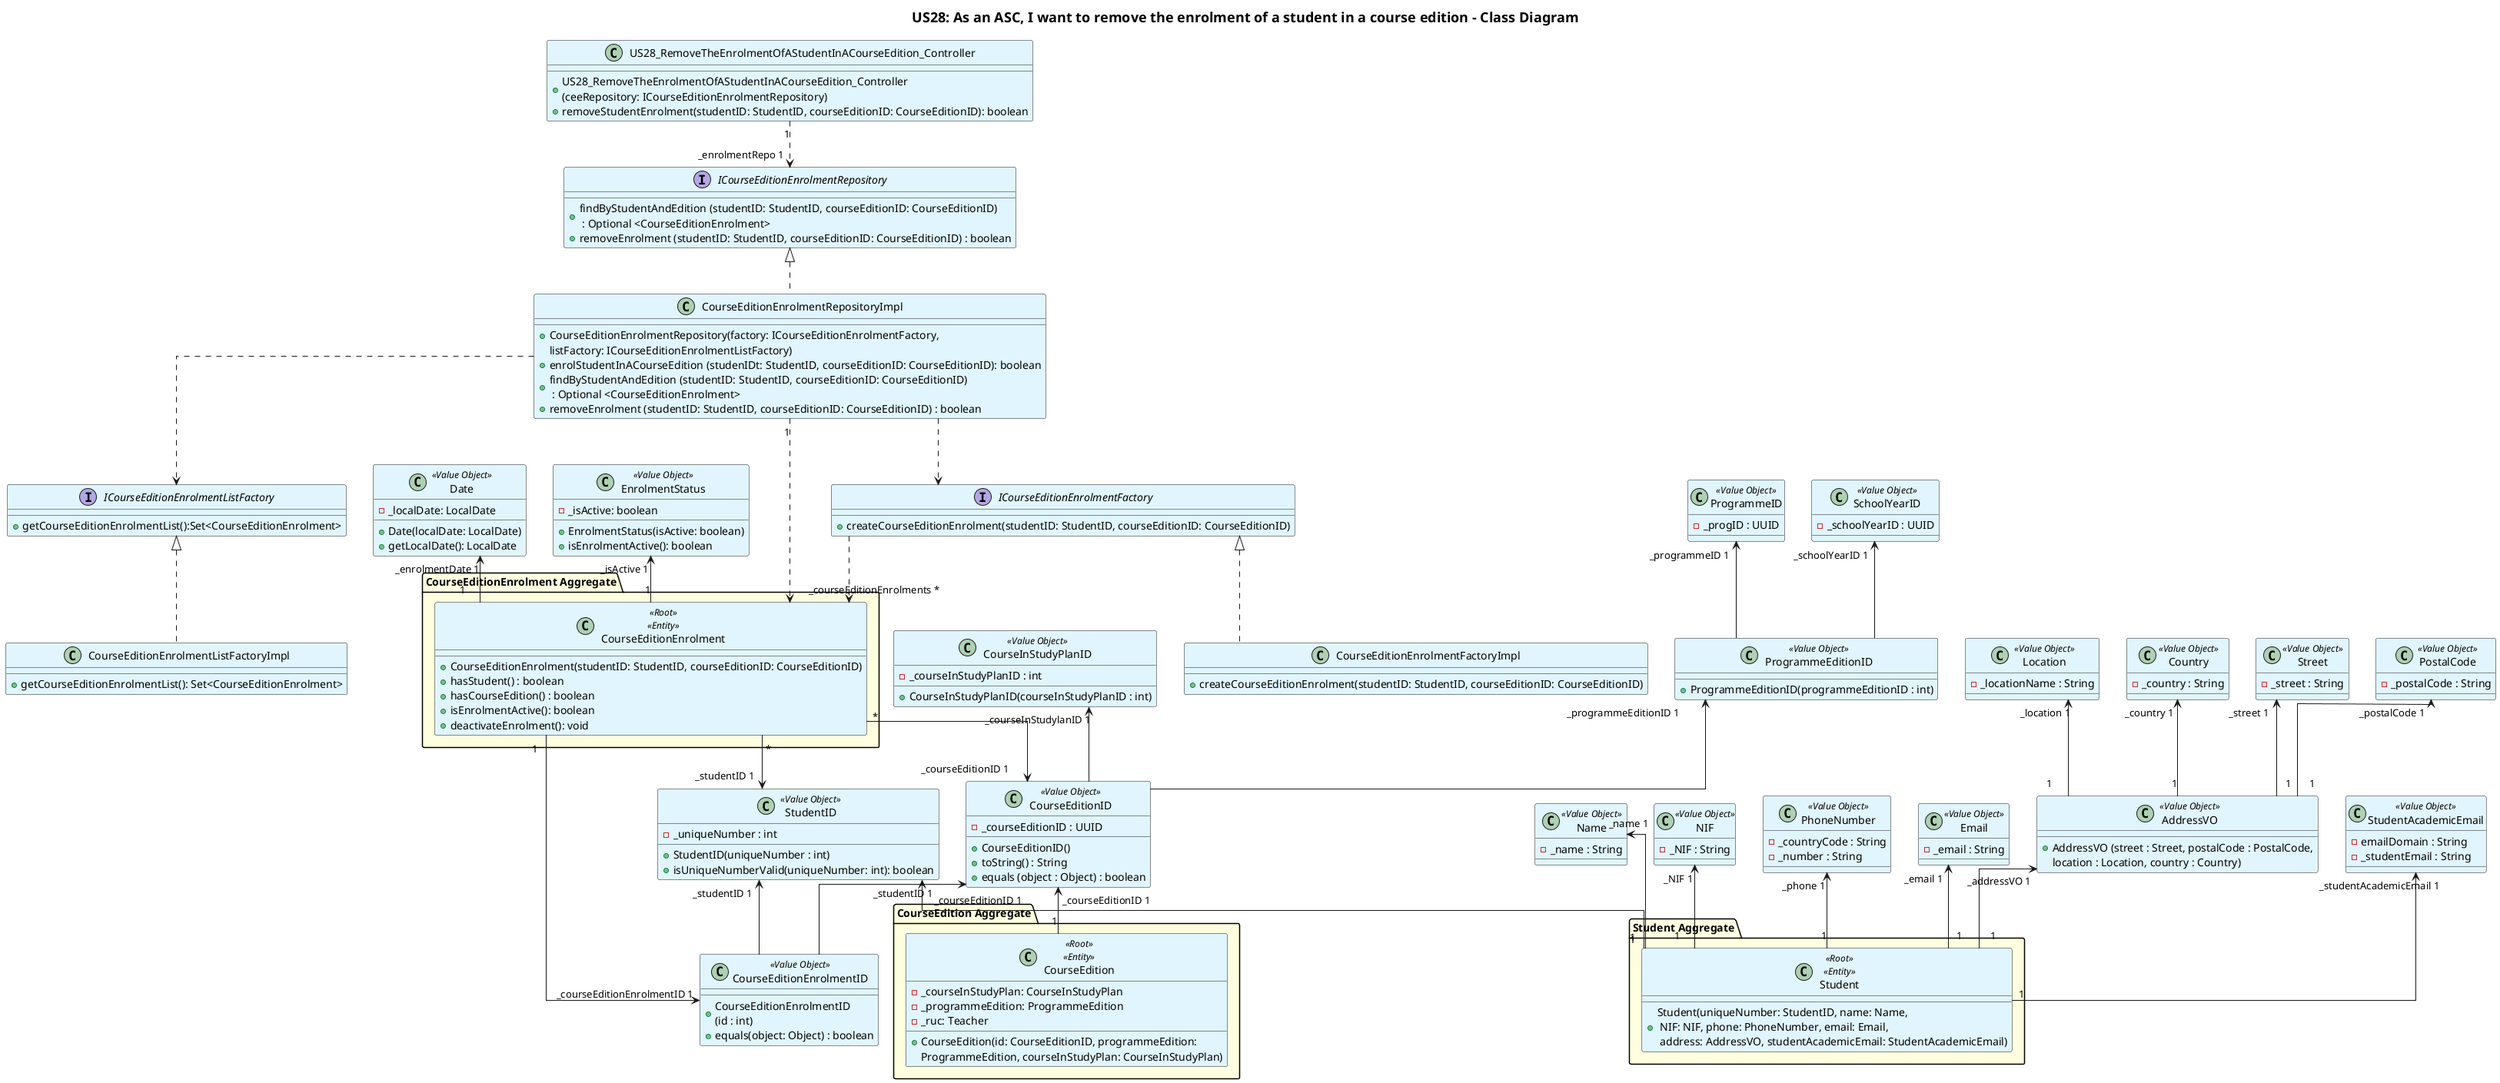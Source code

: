 @startuml
title US28: As an ASC, I want to remove the enrolment of a student in a course edition - Class Diagram
'!pragma layout smetana
skinparam classBackgroundColor #E1F5FE
skinparam titleFontSize 18
skinparam linetype ortho

class US28_RemoveTheEnrolmentOfAStudentInACourseEdition_Controller {
    +US28_RemoveTheEnrolmentOfAStudentInACourseEdition_Controller\n(ceeRepository: ICourseEditionEnrolmentRepository)
    +removeStudentEnrolment(studentID: StudentID, courseEditionID: CourseEditionID): boolean
}

package "CourseEditionEnrolment Aggregate" #LightYellow{
class CourseEditionEnrolment <<Root>> <<Entity>>{
    +CourseEditionEnrolment(studentID: StudentID, courseEditionID: CourseEditionID)
    +hasStudent() : boolean
    +hasCourseEdition() : boolean
    +isEnrolmentActive(): boolean
    +deactivateEnrolment(): void
}
}

class Date <<Value Object >> {
    -_localDate: LocalDate
    + Date(localDate: LocalDate)
    + getLocalDate(): LocalDate
}

class EnrolmentStatus <<Value Object>>{
    -_isActive: boolean
    + EnrolmentStatus(isActive: boolean)
    + isEnrolmentActive(): boolean
    }


class CourseEditionEnrolmentRepositoryImpl {
    +CourseEditionEnrolmentRepository(factory: ICourseEditionEnrolmentFactory,
     listFactory: ICourseEditionEnrolmentListFactory)
    +enrolStudentInACourseEdition (studenIDt: StudentID, courseEditionID: CourseEditionID): boolean
    +findByStudentAndEdition (studentID: StudentID, courseEditionID: CourseEditionID)\n : Optional <CourseEditionEnrolment>
    +removeEnrolment (studentID: StudentID, courseEditionID: CourseEditionID) : boolean
}

interface ICourseEditionEnrolmentRepository {
    +findByStudentAndEdition (studentID: StudentID, courseEditionID: CourseEditionID)\n : Optional <CourseEditionEnrolment>
    +removeEnrolment (studentID: StudentID, courseEditionID: CourseEditionID) : boolean
}

package "Student Aggregate" #LightYellow{
class Student <<Root>> <<Entity>>{
    + Student(uniqueNumber: StudentID, name: Name, \n NIF: NIF, phone: PhoneNumber, email: Email, \n address: AddressVO, studentAcademicEmail: StudentAcademicEmail)

}
}

class StudentID <<Value Object>> {
    -_uniqueNumber : int
    + StudentID(uniqueNumber : int)
    + isUniqueNumberValid(uniqueNumber: int): boolean
}

class Name <<Value Object>> {
    -_name : String
}

class NIF <<Value Object>> {
    -_NIF : String
}

class PhoneNumber <<Value Object>> {
    -_countryCode : String
    -_number : String
}

class Email <<Value Object>> {
    -_email : String
}

class AddressVO <<Value Object>> {
    + AddressVO (street : Street, postalCode : PostalCode,
    location : Location, country : Country)
}

class StudentAcademicEmail <<Value Object>> {
    -emailDomain : String
    -_studentEmail : String
}

class Street <<Value Object>> {
    -_street : String
}

class PostalCode <<Value Object>> {
    -_postalCode : String
}

class Location <<Value Object>> {
    -_locationName : String
}

class Country <<Value Object>> {
    -_country : String
}

class ProgrammeID <<Value Object>> {
    -_progID : UUID
}

class SchoolYearID <<Value Object>> {
    -_schoolYearID : UUID
}


package "CourseEdition Aggregate" #LightYellow{
class CourseEdition <<Root>> <<Entity>>{
    -_courseInStudyPlan: CourseInStudyPlan
    -_programmeEdition: ProgrammeEdition
    -_ruc: Teacher
    +CourseEdition(id: CourseEditionID, programmeEdition:
    ProgrammeEdition, courseInStudyPlan: CourseInStudyPlan)
}
}

class CourseEditionID <<Value Object>> {
    -_courseEditionID : UUID
    + CourseEditionID()
    + toString() : String
    + equals (object : Object) : boolean
}

class CourseEditionEnrolmentID <<Value Object>> {
    + CourseEditionEnrolmentID\n(id : int)
    + equals(object: Object) : boolean
    }

class CourseInStudyPlanID <<Value Object>> {
    -_courseInStudyPlanID : int
    + CourseInStudyPlanID(courseInStudyPlanID : int)
}

class ProgrammeEditionID <<Value Object>> {
    + ProgrammeEditionID(programmeEditionID : int)
}

class CourseEditionEnrolmentFactoryImpl {
    +createCourseEditionEnrolment(studentID: StudentID, courseEditionID: CourseEditionID)
}

class CourseEditionEnrolmentListFactoryImpl{
    +getCourseEditionEnrolmentList(): Set<CourseEditionEnrolment>
}

interface ICourseEditionEnrolmentFactory{
    +createCourseEditionEnrolment(studentID: StudentID, courseEditionID: CourseEditionID)
}
interface ICourseEditionEnrolmentListFactory{
    +getCourseEditionEnrolmentList():Set<CourseEditionEnrolment>
}


CourseEditionEnrolment "*" --> "_studentID 1" StudentID
CourseEditionEnrolment "*" --> "_courseEditionID 1    " CourseEditionID
ICourseEditionEnrolmentFactory <|.. CourseEditionEnrolmentFactoryImpl
ICourseEditionEnrolmentListFactory <|.. CourseEditionEnrolmentListFactoryImpl
CourseEditionEnrolmentRepositoryImpl ..> ICourseEditionEnrolmentFactory
ICourseEditionEnrolmentFactory ..> CourseEditionEnrolment
CourseEditionEnrolmentRepositoryImpl ..> ICourseEditionEnrolmentListFactory
ICourseEditionEnrolmentRepository <|.. CourseEditionEnrolmentRepositoryImpl
US28_RemoveTheEnrolmentOfAStudentInACourseEdition_Controller "1" ..> "_enrolmentRepo 1" ICourseEditionEnrolmentRepository
Date "_enrolmentDate 1" <-- "1" CourseEditionEnrolment
EnrolmentStatus "_isActive 1" <-- "1" CourseEditionEnrolment
StudentID "_studentID 1" <-- "1" Student
AddressVO "_addressVO 1" <-- "1" Student
Street "_street 1" <-- "1" AddressVO
PostalCode "_postalCode 1" <-- "1" AddressVO
Location "_location 1" <-- "1" AddressVO
Country "_country 1" <-- "1" AddressVO
Name "_name 1" <-- "1" Student
NIF "_NIF 1" <-- "1" Student
PhoneNumber "_phone 1" <-- "1" Student
Email "_email 1" <-- "1" Student
StudentAcademicEmail "_studentAcademicEmail 1" <-- "1" Student
CourseEditionEnrolmentRepositoryImpl "1"..> "_courseEditionEnrolments *    " CourseEditionEnrolment
CourseEditionID "_courseEditionID 1" <-- "1" CourseEdition
CourseEditionEnrolmentID "_courseEditionEnrolmentID 1" <-- "1" CourseEditionEnrolment
StudentID "_studentID 1" <--  CourseEditionEnrolmentID
CourseEditionID "_courseEditionID 1" <--  CourseEditionEnrolmentID
CourseInStudyPlanID "_courseInStudylanID 1" <--  CourseEditionID
ProgrammeEditionID "_programmeEditionID 1" <--  CourseEditionID
ProgrammeID "_programmeID 1" <--  ProgrammeEditionID
SchoolYearID "_schoolYearID 1" <--  ProgrammeEditionID




@enduml
